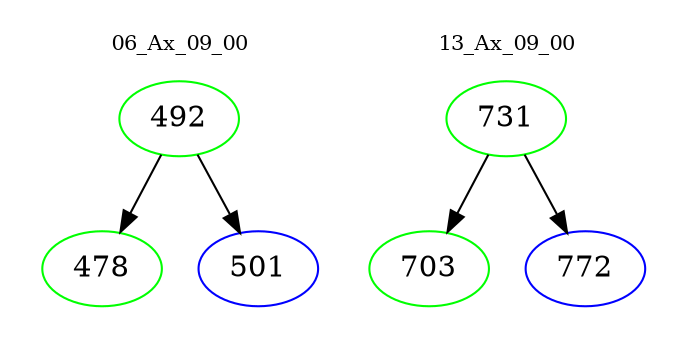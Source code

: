digraph{
subgraph cluster_0 {
color = white
label = "06_Ax_09_00";
fontsize=10;
T0_492 [label="492", color="green"]
T0_492 -> T0_478 [color="black"]
T0_478 [label="478", color="green"]
T0_492 -> T0_501 [color="black"]
T0_501 [label="501", color="blue"]
}
subgraph cluster_1 {
color = white
label = "13_Ax_09_00";
fontsize=10;
T1_731 [label="731", color="green"]
T1_731 -> T1_703 [color="black"]
T1_703 [label="703", color="green"]
T1_731 -> T1_772 [color="black"]
T1_772 [label="772", color="blue"]
}
}
